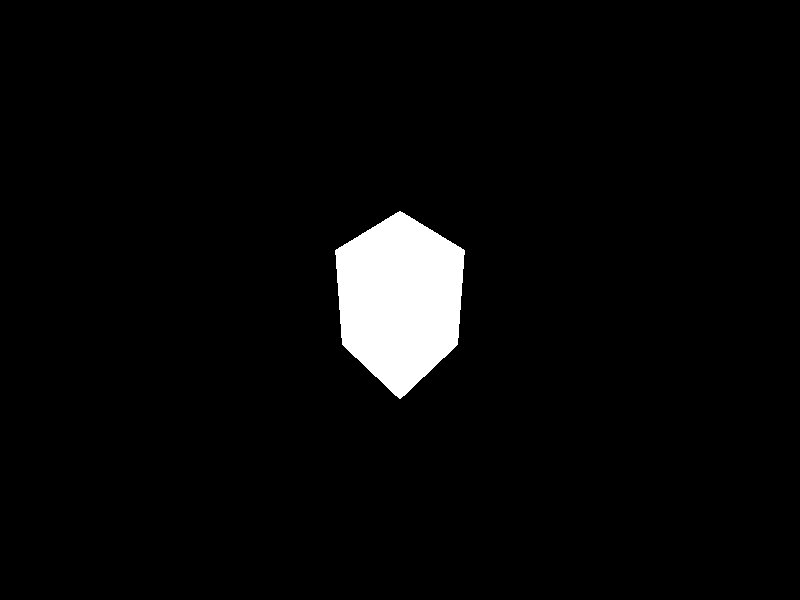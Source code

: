#version 3.7;

global_settings {
    //This setting is for alpha transparency to work properly.
    //Increase by a small amount if transparent areas appear dark.
    assumed_gamma 1
}

camera {
    location <1, 1, -1> * 3
    right 16/9 * x
    look_at <0,0,0>
}

light_source {
    <0.5, 0.8, -1>
    color rgb 1
    //point_at <0, 0, 0>
}

#include "colors.inc"

box {
    0, 1
    texture {
        pigment { color White }
        finish {
            ambient 0.1
            diffuse 0.85
            phong 1
        }
    }
    translate -0.5
}
